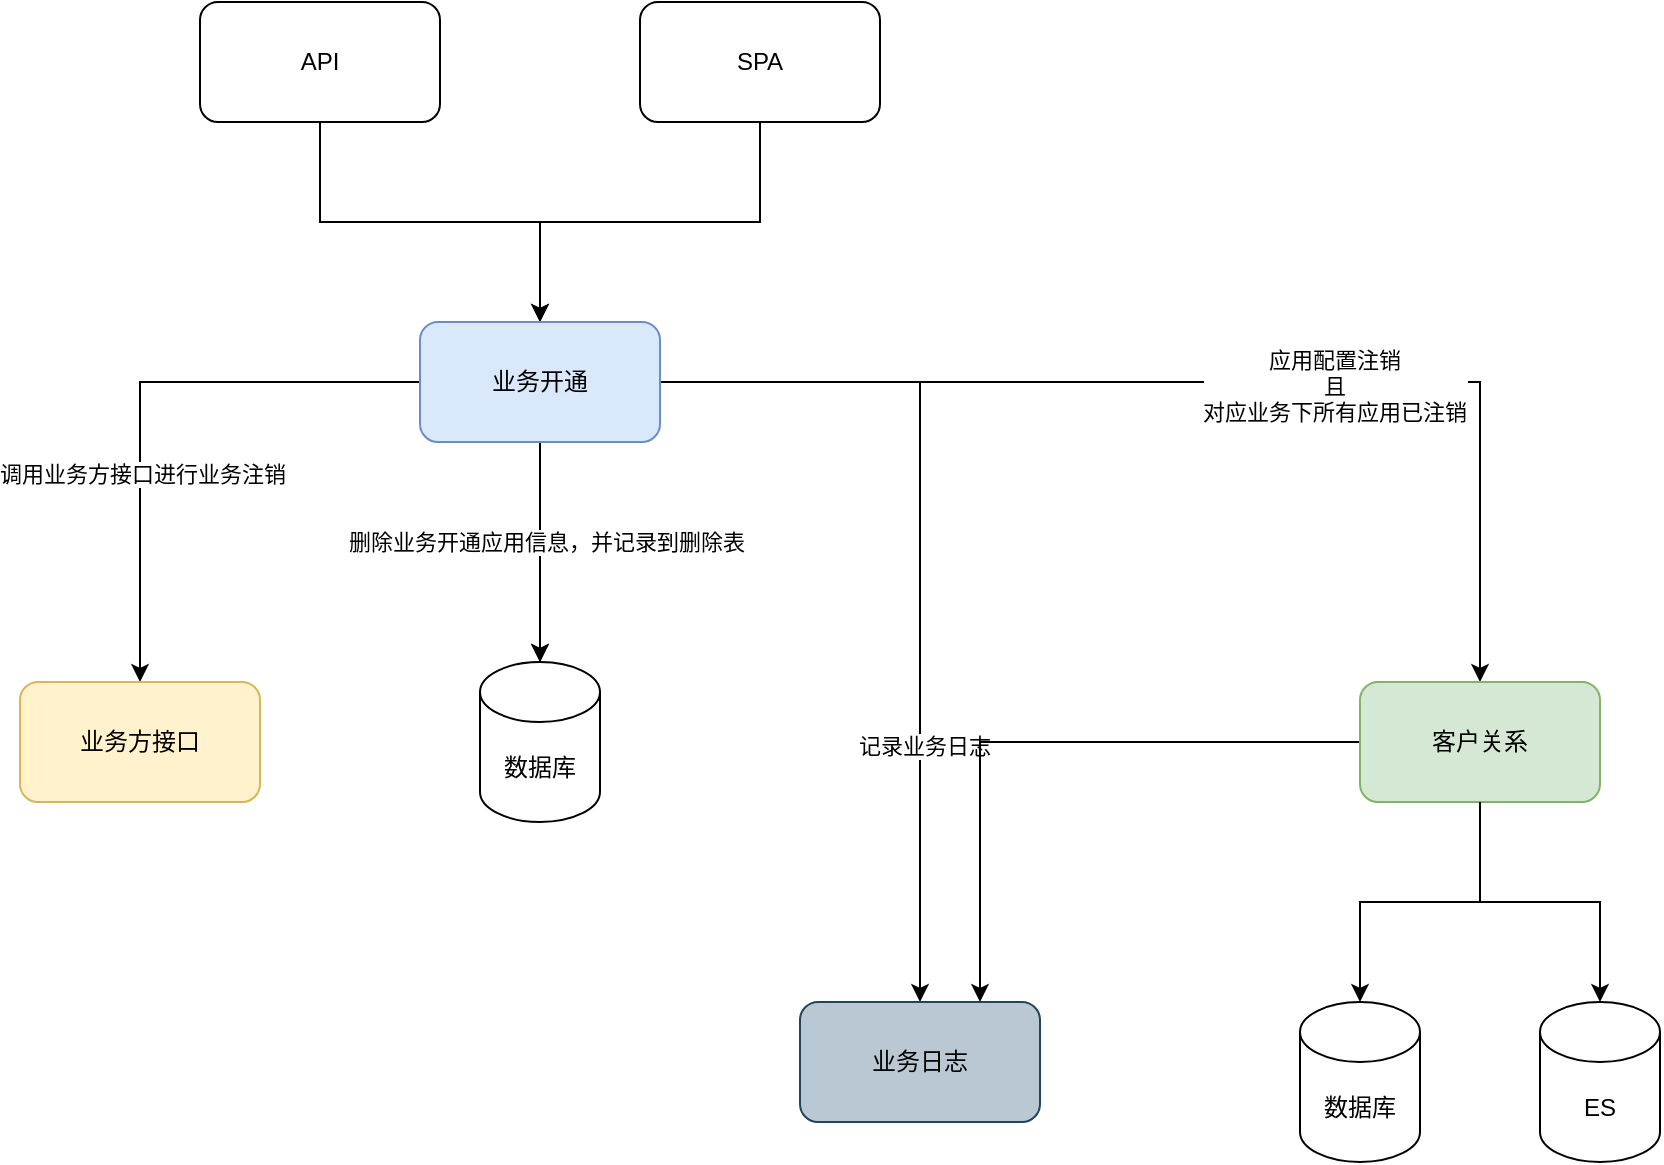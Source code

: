 <mxfile version="22.1.21" type="github">
  <diagram name="第 1 页" id="e0zolzPZdaSJ-suGNlM9">
    <mxGraphModel dx="1434" dy="844" grid="1" gridSize="10" guides="1" tooltips="1" connect="1" arrows="1" fold="1" page="1" pageScale="1" pageWidth="827" pageHeight="1169" math="0" shadow="0">
      <root>
        <mxCell id="0" />
        <mxCell id="1" parent="0" />
        <mxCell id="ON9rttKSmu833aW8qugW-4" style="edgeStyle=orthogonalEdgeStyle;rounded=0;orthogonalLoop=1;jettySize=auto;html=1;exitX=0.5;exitY=1;exitDx=0;exitDy=0;" parent="1" source="ON9rttKSmu833aW8qugW-1" target="ON9rttKSmu833aW8qugW-3" edge="1">
          <mxGeometry relative="1" as="geometry" />
        </mxCell>
        <mxCell id="ON9rttKSmu833aW8qugW-1" value="API" style="rounded=1;whiteSpace=wrap;html=1;gradientColor=default;fillColor=none;" parent="1" vertex="1">
          <mxGeometry x="230" y="70" width="120" height="60" as="geometry" />
        </mxCell>
        <mxCell id="ON9rttKSmu833aW8qugW-5" style="edgeStyle=orthogonalEdgeStyle;rounded=0;orthogonalLoop=1;jettySize=auto;html=1;entryX=0.5;entryY=0;entryDx=0;entryDy=0;" parent="1" source="ON9rttKSmu833aW8qugW-2" target="ON9rttKSmu833aW8qugW-3" edge="1">
          <mxGeometry relative="1" as="geometry" />
        </mxCell>
        <mxCell id="ON9rttKSmu833aW8qugW-2" value="SPA" style="rounded=1;whiteSpace=wrap;html=1;gradientColor=default;fillColor=none;" parent="1" vertex="1">
          <mxGeometry x="450" y="70" width="120" height="60" as="geometry" />
        </mxCell>
        <mxCell id="ON9rttKSmu833aW8qugW-8" style="edgeStyle=orthogonalEdgeStyle;rounded=0;orthogonalLoop=1;jettySize=auto;html=1;entryX=0.5;entryY=0;entryDx=0;entryDy=0;" parent="1" source="ON9rttKSmu833aW8qugW-3" target="ON9rttKSmu833aW8qugW-7" edge="1">
          <mxGeometry relative="1" as="geometry" />
        </mxCell>
        <mxCell id="ON9rttKSmu833aW8qugW-9" value="调用业务方接口进行业务注销" style="edgeLabel;html=1;align=center;verticalAlign=middle;resizable=0;points=[];" parent="ON9rttKSmu833aW8qugW-8" vertex="1" connectable="0">
          <mxGeometry x="0.283" y="1" relative="1" as="geometry">
            <mxPoint as="offset" />
          </mxGeometry>
        </mxCell>
        <mxCell id="ON9rttKSmu833aW8qugW-10" value="" style="edgeStyle=orthogonalEdgeStyle;rounded=0;orthogonalLoop=1;jettySize=auto;html=1;" parent="1" source="ON9rttKSmu833aW8qugW-3" target="ON9rttKSmu833aW8qugW-6" edge="1">
          <mxGeometry relative="1" as="geometry" />
        </mxCell>
        <mxCell id="ON9rttKSmu833aW8qugW-11" style="edgeStyle=orthogonalEdgeStyle;rounded=0;orthogonalLoop=1;jettySize=auto;html=1;entryX=0.5;entryY=0;entryDx=0;entryDy=0;entryPerimeter=0;" parent="1" source="ON9rttKSmu833aW8qugW-3" target="ON9rttKSmu833aW8qugW-6" edge="1">
          <mxGeometry relative="1" as="geometry" />
        </mxCell>
        <mxCell id="ON9rttKSmu833aW8qugW-12" value="删除业务开通应用信息，并记录到删除表" style="edgeLabel;html=1;align=center;verticalAlign=middle;resizable=0;points=[];" parent="ON9rttKSmu833aW8qugW-11" vertex="1" connectable="0">
          <mxGeometry x="-0.091" y="3" relative="1" as="geometry">
            <mxPoint as="offset" />
          </mxGeometry>
        </mxCell>
        <mxCell id="ON9rttKSmu833aW8qugW-14" style="edgeStyle=orthogonalEdgeStyle;rounded=0;orthogonalLoop=1;jettySize=auto;html=1;exitX=1;exitY=0.5;exitDx=0;exitDy=0;entryX=0.5;entryY=0;entryDx=0;entryDy=0;" parent="1" source="ON9rttKSmu833aW8qugW-3" target="ON9rttKSmu833aW8qugW-13" edge="1">
          <mxGeometry relative="1" as="geometry" />
        </mxCell>
        <mxCell id="ON9rttKSmu833aW8qugW-15" value="记录业务日志" style="edgeLabel;html=1;align=center;verticalAlign=middle;resizable=0;points=[];" parent="ON9rttKSmu833aW8qugW-14" vertex="1" connectable="0">
          <mxGeometry x="0.418" y="2" relative="1" as="geometry">
            <mxPoint as="offset" />
          </mxGeometry>
        </mxCell>
        <mxCell id="QijQHJ9VS7NAxGcw-rIx-2" style="edgeStyle=orthogonalEdgeStyle;rounded=0;orthogonalLoop=1;jettySize=auto;html=1;exitX=1;exitY=0.5;exitDx=0;exitDy=0;" edge="1" parent="1" source="ON9rttKSmu833aW8qugW-3" target="QijQHJ9VS7NAxGcw-rIx-1">
          <mxGeometry relative="1" as="geometry" />
        </mxCell>
        <mxCell id="QijQHJ9VS7NAxGcw-rIx-3" value="应用配置注销&lt;br&gt;且&lt;br&gt;对应业务下所有应用已注销" style="edgeLabel;html=1;align=center;verticalAlign=middle;resizable=0;points=[];" vertex="1" connectable="0" parent="QijQHJ9VS7NAxGcw-rIx-2">
          <mxGeometry x="0.204" y="-2" relative="1" as="geometry">
            <mxPoint as="offset" />
          </mxGeometry>
        </mxCell>
        <mxCell id="ON9rttKSmu833aW8qugW-3" value="业务开通" style="rounded=1;whiteSpace=wrap;html=1;fillColor=#dae8fc;strokeColor=#6c8ebf;" parent="1" vertex="1">
          <mxGeometry x="340" y="230" width="120" height="60" as="geometry" />
        </mxCell>
        <mxCell id="ON9rttKSmu833aW8qugW-6" value="数据库" style="shape=cylinder3;whiteSpace=wrap;html=1;boundedLbl=1;backgroundOutline=1;size=15;" parent="1" vertex="1">
          <mxGeometry x="370" y="400" width="60" height="80" as="geometry" />
        </mxCell>
        <mxCell id="ON9rttKSmu833aW8qugW-7" value="业务方接口" style="rounded=1;whiteSpace=wrap;html=1;fillColor=#fff2cc;strokeColor=#d6b656;" parent="1" vertex="1">
          <mxGeometry x="140" y="410" width="120" height="60" as="geometry" />
        </mxCell>
        <mxCell id="ON9rttKSmu833aW8qugW-13" value="业务日志" style="rounded=1;whiteSpace=wrap;html=1;fillColor=#bac8d3;strokeColor=#23445d;" parent="1" vertex="1">
          <mxGeometry x="530" y="570" width="120" height="60" as="geometry" />
        </mxCell>
        <mxCell id="QijQHJ9VS7NAxGcw-rIx-5" style="edgeStyle=orthogonalEdgeStyle;rounded=0;orthogonalLoop=1;jettySize=auto;html=1;exitX=0.5;exitY=1;exitDx=0;exitDy=0;" edge="1" parent="1" source="QijQHJ9VS7NAxGcw-rIx-1" target="QijQHJ9VS7NAxGcw-rIx-4">
          <mxGeometry relative="1" as="geometry" />
        </mxCell>
        <mxCell id="QijQHJ9VS7NAxGcw-rIx-10" style="edgeStyle=orthogonalEdgeStyle;rounded=0;orthogonalLoop=1;jettySize=auto;html=1;exitX=0;exitY=0.5;exitDx=0;exitDy=0;entryX=0.75;entryY=0;entryDx=0;entryDy=0;" edge="1" parent="1" source="QijQHJ9VS7NAxGcw-rIx-1" target="ON9rttKSmu833aW8qugW-13">
          <mxGeometry relative="1" as="geometry" />
        </mxCell>
        <mxCell id="QijQHJ9VS7NAxGcw-rIx-1" value="客户关系" style="rounded=1;whiteSpace=wrap;html=1;fillColor=#d5e8d4;strokeColor=#82b366;" vertex="1" parent="1">
          <mxGeometry x="810" y="410" width="120" height="60" as="geometry" />
        </mxCell>
        <mxCell id="QijQHJ9VS7NAxGcw-rIx-4" value="数据库" style="shape=cylinder3;whiteSpace=wrap;html=1;boundedLbl=1;backgroundOutline=1;size=15;" vertex="1" parent="1">
          <mxGeometry x="780" y="570" width="60" height="80" as="geometry" />
        </mxCell>
        <mxCell id="QijQHJ9VS7NAxGcw-rIx-6" value="ES" style="shape=cylinder3;whiteSpace=wrap;html=1;boundedLbl=1;backgroundOutline=1;size=15;" vertex="1" parent="1">
          <mxGeometry x="900" y="570" width="60" height="80" as="geometry" />
        </mxCell>
        <mxCell id="QijQHJ9VS7NAxGcw-rIx-7" style="edgeStyle=orthogonalEdgeStyle;rounded=0;orthogonalLoop=1;jettySize=auto;html=1;exitX=0.5;exitY=1;exitDx=0;exitDy=0;entryX=0.5;entryY=0;entryDx=0;entryDy=0;entryPerimeter=0;" edge="1" parent="1" source="QijQHJ9VS7NAxGcw-rIx-1" target="QijQHJ9VS7NAxGcw-rIx-6">
          <mxGeometry relative="1" as="geometry" />
        </mxCell>
      </root>
    </mxGraphModel>
  </diagram>
</mxfile>
